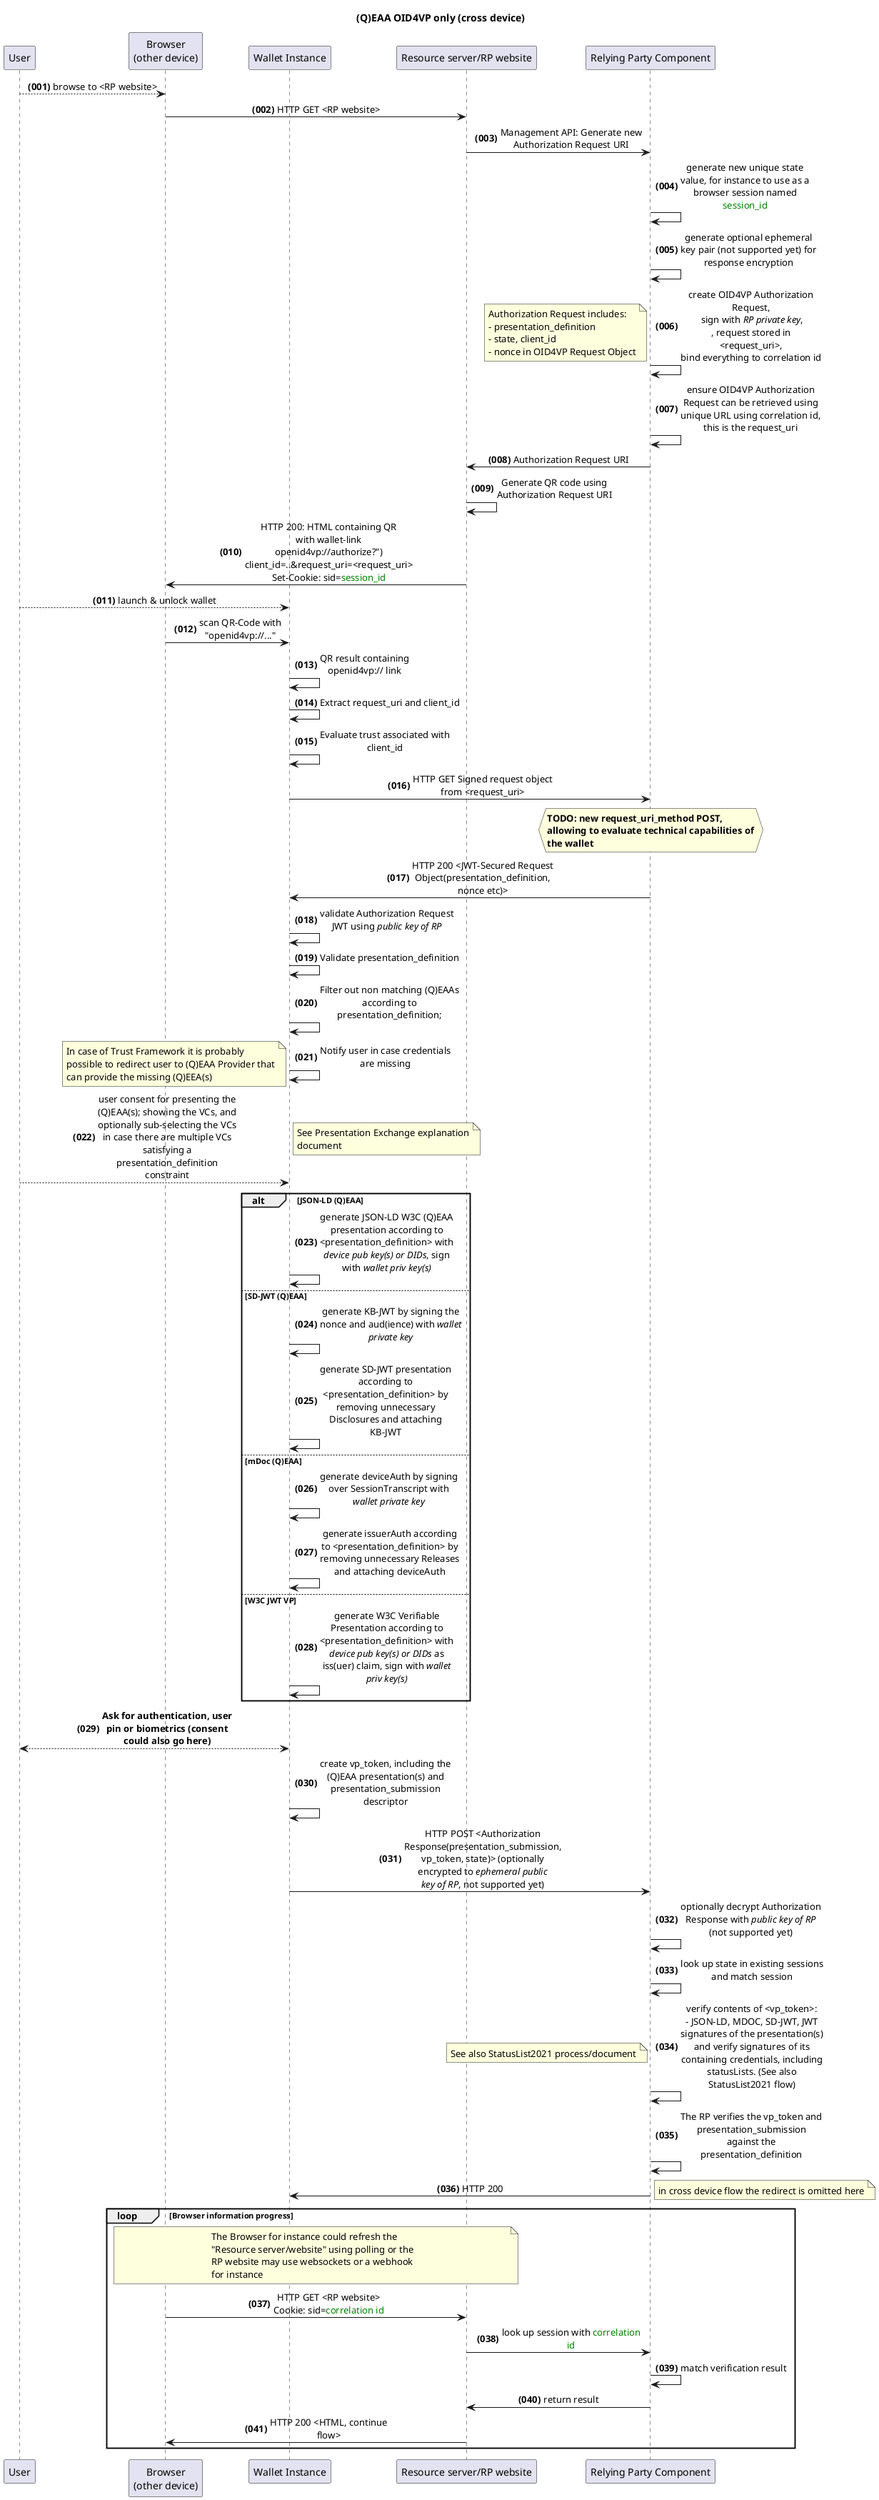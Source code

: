 @startuml
skinparam maxMessageSize 200
skinparam wrapWidth 300

skinparam sequenceMessageAlign center
skinparam BoxPadding 100
autonumber "<b>(000)"

title (Q)EAA OID4VP only (cross device)

participant u as "User"
participant b as "Browser\n(other device)"
participant w [
                Wallet Instance
]
participant rs as "Resource server/RP website"
participant v [
                Relying Party Component
]


u --> b : browse to <RP website>

b -> rs : HTTP GET <RP website>

rs -> v: Management API: Generate new Authorization Request URI

v -> v : generate new unique state value, for instance to use as a browser session named <color:#green>session_id</color>

v -> v : generate optional ephemeral key pair (not supported yet) for response encryption


v -> v : create OID4VP Authorization Request,\n sign with //RP private key//,\n, request stored in <request_uri>,\nbind everything to correlation id
note left: Authorization Request includes:\n- presentation_definition\n- state, client_id\n- nonce in OID4VP Request Object

v -> v : ensure OID4VP Authorization Request can be retrieved using unique URL using correlation id, this is the request_uri

v -> rs : Authorization Request URI

rs -> rs : Generate QR code using Authorization Request URI

rs -> b : HTTP 200: HTML containing QR with wallet-link openid4vp://authorize?")\nclient_id=..&request_uri=<request_uri>\nSet-Cookie: sid=<color:#green>session_id</color>
u --> w : launch & unlock wallet

b -> w : scan QR-Code with "openid4vp://..."
w -> w: QR result containing openid4vp:// link

w -> w: Extract request_uri and client_id
w -> w: Evaluate trust associated with client_id


w -> v : HTTP GET Signed request object from <request_uri>
hnote over v: **TODO: new request_uri_method POST, allowing to evaluate technical capabilities of the wallet**
v -> w : HTTP 200 <JWT-Secured Request Object(presentation_definition, nonce etc)>
w -> w : validate Authorization Request JWT using //public key of RP//
w -> w : Validate presentation_definition
w -> w : Filter out non matching (Q)EAAs according to presentation_definition;
w -> w : Notify user in case credentials are missing
note left: In case of Trust Framework it is probably possible to redirect user to (Q)EAA Provider that can provide the missing (Q)EEA(s)
u --> w : user consent for presenting the (Q)EAA(s); showing the VCs, and optionally sub-selecting the VCs in case there are multiple VCs satisfying a presentation_definition constraint

note right: See Presentation Exchange explanation document

alt JSON-LD (Q)EAA
   w -> w : generate JSON-LD W3C (Q)EAA presentation according to <presentation_definition> with //device pub key(s) or DIDs//, sign with //wallet priv key(s)//
else SD-JWT (Q)EAA
  w -> w : generate KB-JWT by signing the nonce and aud(ience) with //wallet private key//
  w -> w : generate SD-JWT presentation according to <presentation_definition> by removing unnecessary Disclosures and attaching KB-JWT
else mDoc (Q)EAA
  w -> w : generate deviceAuth by signing over SessionTranscript with //wallet private key//
  w -> w : generate issuerAuth according to <presentation_definition> by removing unnecessary Releases and attaching deviceAuth
else W3C JWT VP
  w -> w : generate W3C Verifiable Presentation according to <presentation_definition> with //device pub key(s) or DIDs// as iss(uer) claim, sign with //wallet priv key(s)//
end

w <--> u : **Ask for authentication, user pin or biometrics (consent could also go here)**
w -> w : create vp_token, including the (Q)EAA presentation(s) and presentation_submission descriptor

w -> v : HTTP POST <Authorization Response(presentation_submission, vp_token, state)> (optionally encrypted to //ephemeral public key of RP//, not supported yet)
v -> v : optionally decrypt Authorization Response with //public key of RP// (not supported yet)
v -> v : look up state in existing sessions and match session
v -> v : verify contents of <vp_token>:\n- JSON-LD, MDOC, SD-JWT, JWT signatures of the presentation(s) and verify signatures of its containing credentials, including statusLists. (See also StatusList2021 flow)
note left: See also StatusList2021 process/document
v -> v : The RP verifies the vp_token and presentation_submission against the presentation_definition

v -> w : HTTP 200
note right: in cross device flow the redirect is omitted here

loop Browser information progress
note over b,rs : The Browser for instance could refresh the "Resource server/website" using polling or the RP website may use websockets or a webhook for instance

b -> rs : HTTP GET <RP website>\nCookie: sid=<color:#green>correlation id</color>
rs -> v : look up session with <color:#green>correlation id</color>
v -> v : match verification result
v -> rs : return result
rs -> b : HTTP 200 <HTML, continue flow>
end loop
@enduml
